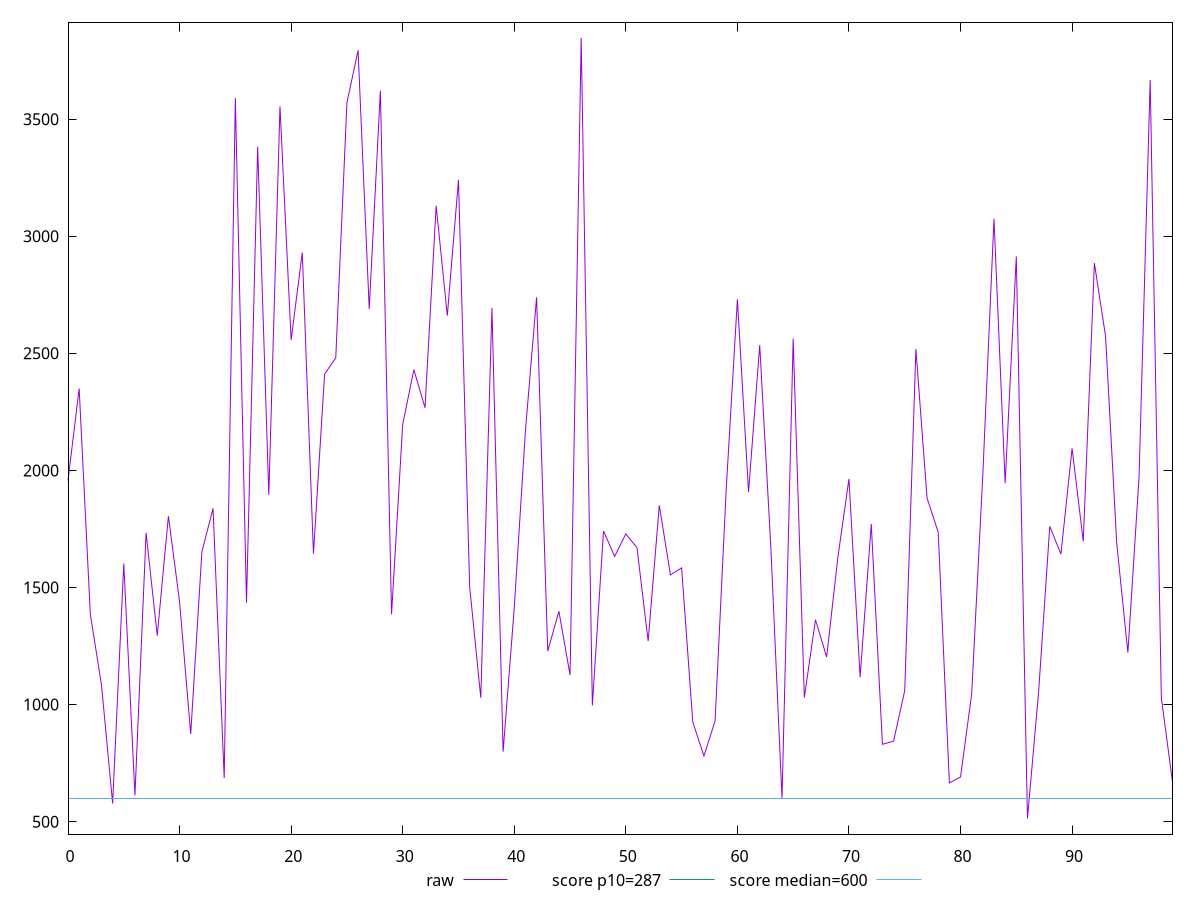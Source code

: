 reset

$raw <<EOF
0 1957.2529999999988
1 2350.0160000000014
2 1386.6004999999986
3 1084.4999999999982
4 577.7280000000001
5 1601.9185000000036
6 612.9999999999991
7 1733.3915000000013
8 1294.5000000000002
9 1804.9345000000003
10 1439.5
11 874.4999999999991
12 1652.000000000001
13 1838.3205
14 686.1264999999994
15 3590.387999999999
16 1435.499999999999
17 3382.2809999999945
18 1896
19 3554.5575
20 2557.499999999999
21 2930.813500000003
22 1644.500000000001
23 2411.500000000002
24 2480.8230000000012
25 3570.0774999999976
26 3794.183
27 2689.409499999999
28 3621.140000000002
29 1385.6935000000008
30 2195.6029999999964
31 2430.784500000002
32 2267.7599999999998
33 3130.0319999999974
34 2661.0950000000003
35 3240.9545000000035
36 1505.000000000001
37 1029
38 2693.999999999998
39 799
40 1413.000000000001
41 2168.7819999999983
42 2739.000000000002
43 1228.500000000001
44 1398.500000000001
45 1126
46 3847.209500000004
47 996.4914999999964
48 1741.328999999999
49 1632.999999999998
50 1729.1680000000001
51 1670.0000000000011
52 1271.500000000001
53 1850.999999999999
54 1553.842999999999
55 1584.000000000001
56 926.0000000000009
57 780.5
58 930.5
59 1921.4765000000025
60 2730.5
61 1907.4945000000016
62 2535
63 1670.8499999999995
64 598.0000000000009
65 2562.447000000002
66 1029.999999999999
67 1362.1115000000007
68 1203.3690000000042
69 1626.4999999999998
70 1964.1739999999995
71 1117.000000000001
72 1771.2254999999996
73 830.5
74 844
75 1059.500000000001
76 2518.183000000002
77 1882
78 1736.0000000000018
79 665.5
80 690.9510000000018
81 1046.0000000000007
82 1983.624999999999
83 3075.0520000000024
84 1945.5180000000003
85 2913.9415000000017
86 513.5000000000009
87 1054.5035000000034
88 1761.1455000000037
89 1643
90 2094.320500000001
91 1697.5
92 2885.179
93 2572.999999999998
94 1690.500000000001
95 1221.9160000000002
96 1969.2909999999963
97 3668.0620000000017
98 1029.000000000001
99 669.2644999999993
EOF

set key outside below
set xrange [0:99]
set yrange [446.82581000000084:3913.883690000004]
set trange [446.82581000000084:3913.883690000004]
set terminal svg size 640, 500 enhanced background rgb 'white'
set output "report_00015_2021-02-09T16-11-33.973Z/total-blocking-time/samples/pages/raw/values.svg"

plot $raw title "raw" with line, \
     287 title "score p10=287", \
     600 title "score median=600"

reset
